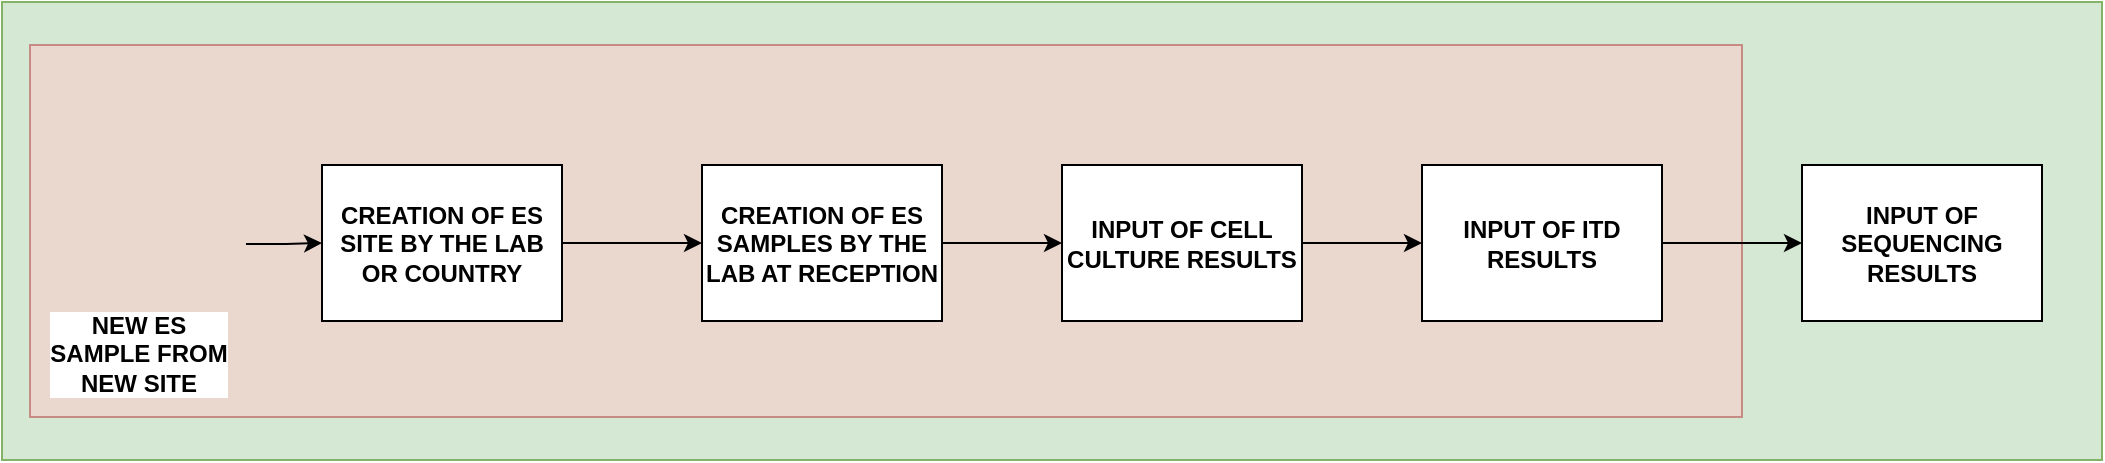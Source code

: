 <mxfile version="24.8.4">
  <diagram name="Page-1" id="wS429YDWmbBYox7M_6QV">
    <mxGraphModel dx="2074" dy="1132" grid="1" gridSize="10" guides="1" tooltips="1" connect="1" arrows="1" fold="1" page="1" pageScale="1" pageWidth="1169" pageHeight="827" math="0" shadow="0">
      <root>
        <mxCell id="0" />
        <mxCell id="1" parent="0" />
        <mxCell id="AzPNCQ3yJUDIUclCNpcj-13" value="" style="rounded=0;whiteSpace=wrap;html=1;fillColor=#d5e8d4;strokeColor=#82b366;fontStyle=1" vertex="1" parent="1">
          <mxGeometry x="60" y="60" width="1050" height="229" as="geometry" />
        </mxCell>
        <mxCell id="AzPNCQ3yJUDIUclCNpcj-12" value="" style="rounded=0;whiteSpace=wrap;html=1;fillColor=#f8cecc;strokeColor=#b85450;fontStyle=1;opacity=60;" vertex="1" parent="1">
          <mxGeometry x="74" y="81.5" width="856" height="186" as="geometry" />
        </mxCell>
        <mxCell id="AzPNCQ3yJUDIUclCNpcj-8" style="edgeStyle=orthogonalEdgeStyle;rounded=0;orthogonalLoop=1;jettySize=auto;html=1;exitX=1;exitY=0.5;exitDx=0;exitDy=0;fontStyle=1" edge="1" parent="1" source="AzPNCQ3yJUDIUclCNpcj-1" target="AzPNCQ3yJUDIUclCNpcj-2">
          <mxGeometry relative="1" as="geometry" />
        </mxCell>
        <mxCell id="AzPNCQ3yJUDIUclCNpcj-1" value="CREATION OF ES SITE BY THE LAB OR COUNTRY" style="rounded=0;whiteSpace=wrap;html=1;fontStyle=1" vertex="1" parent="1">
          <mxGeometry x="220" y="141.5" width="120" height="78" as="geometry" />
        </mxCell>
        <mxCell id="AzPNCQ3yJUDIUclCNpcj-9" style="edgeStyle=orthogonalEdgeStyle;rounded=0;orthogonalLoop=1;jettySize=auto;html=1;exitX=1;exitY=0.5;exitDx=0;exitDy=0;entryX=0;entryY=0.5;entryDx=0;entryDy=0;fontStyle=1" edge="1" parent="1" source="AzPNCQ3yJUDIUclCNpcj-2" target="AzPNCQ3yJUDIUclCNpcj-3">
          <mxGeometry relative="1" as="geometry" />
        </mxCell>
        <mxCell id="AzPNCQ3yJUDIUclCNpcj-2" value="CREATION OF ES SAMPLES BY THE LAB AT RECEPTION" style="rounded=0;whiteSpace=wrap;html=1;fontStyle=1" vertex="1" parent="1">
          <mxGeometry x="410" y="141.5" width="120" height="78" as="geometry" />
        </mxCell>
        <mxCell id="AzPNCQ3yJUDIUclCNpcj-10" style="edgeStyle=orthogonalEdgeStyle;rounded=0;orthogonalLoop=1;jettySize=auto;html=1;exitX=1;exitY=0.5;exitDx=0;exitDy=0;entryX=0;entryY=0.5;entryDx=0;entryDy=0;fontStyle=1" edge="1" parent="1" source="AzPNCQ3yJUDIUclCNpcj-3" target="AzPNCQ3yJUDIUclCNpcj-4">
          <mxGeometry relative="1" as="geometry" />
        </mxCell>
        <mxCell id="AzPNCQ3yJUDIUclCNpcj-3" value="INPUT OF CELL CULTURE RESULTS" style="rounded=0;whiteSpace=wrap;html=1;fontStyle=1" vertex="1" parent="1">
          <mxGeometry x="590" y="141.5" width="120" height="78" as="geometry" />
        </mxCell>
        <mxCell id="AzPNCQ3yJUDIUclCNpcj-11" style="edgeStyle=orthogonalEdgeStyle;rounded=0;orthogonalLoop=1;jettySize=auto;html=1;exitX=1;exitY=0.5;exitDx=0;exitDy=0;fontStyle=1" edge="1" parent="1" source="AzPNCQ3yJUDIUclCNpcj-4" target="AzPNCQ3yJUDIUclCNpcj-5">
          <mxGeometry relative="1" as="geometry" />
        </mxCell>
        <mxCell id="AzPNCQ3yJUDIUclCNpcj-4" value="INPUT OF ITD RESULTS" style="rounded=0;whiteSpace=wrap;html=1;fontStyle=1" vertex="1" parent="1">
          <mxGeometry x="770" y="141.5" width="120" height="78" as="geometry" />
        </mxCell>
        <mxCell id="AzPNCQ3yJUDIUclCNpcj-5" value="INPUT OF SEQUENCING RESULTS" style="rounded=0;whiteSpace=wrap;html=1;fontStyle=1" vertex="1" parent="1">
          <mxGeometry x="960" y="141.5" width="120" height="78" as="geometry" />
        </mxCell>
        <mxCell id="AzPNCQ3yJUDIUclCNpcj-14" style="edgeStyle=orthogonalEdgeStyle;rounded=0;orthogonalLoop=1;jettySize=auto;html=1;exitX=1;exitY=0.75;exitDx=0;exitDy=0;" edge="1" parent="1" source="AzPNCQ3yJUDIUclCNpcj-7" target="AzPNCQ3yJUDIUclCNpcj-1">
          <mxGeometry relative="1" as="geometry" />
        </mxCell>
        <mxCell id="AzPNCQ3yJUDIUclCNpcj-7" value="NEW ES&lt;div&gt;SAMPLE FROM&lt;/div&gt;&lt;div&gt;NEW SITE&lt;/div&gt;" style="shape=image;html=1;verticalAlign=top;verticalLabelPosition=bottom;labelBackgroundColor=#ffffff;imageAspect=0;aspect=fixed;image=https://cdn1.iconfinder.com/data/icons/dompicon-glyph-fitness-diet/256/bottle-drink-energy-water-fitness-diet-128.png;fontStyle=1;imageBackground=none;" vertex="1" parent="1">
          <mxGeometry x="74" y="100" width="108" height="108" as="geometry" />
        </mxCell>
      </root>
    </mxGraphModel>
  </diagram>
</mxfile>
